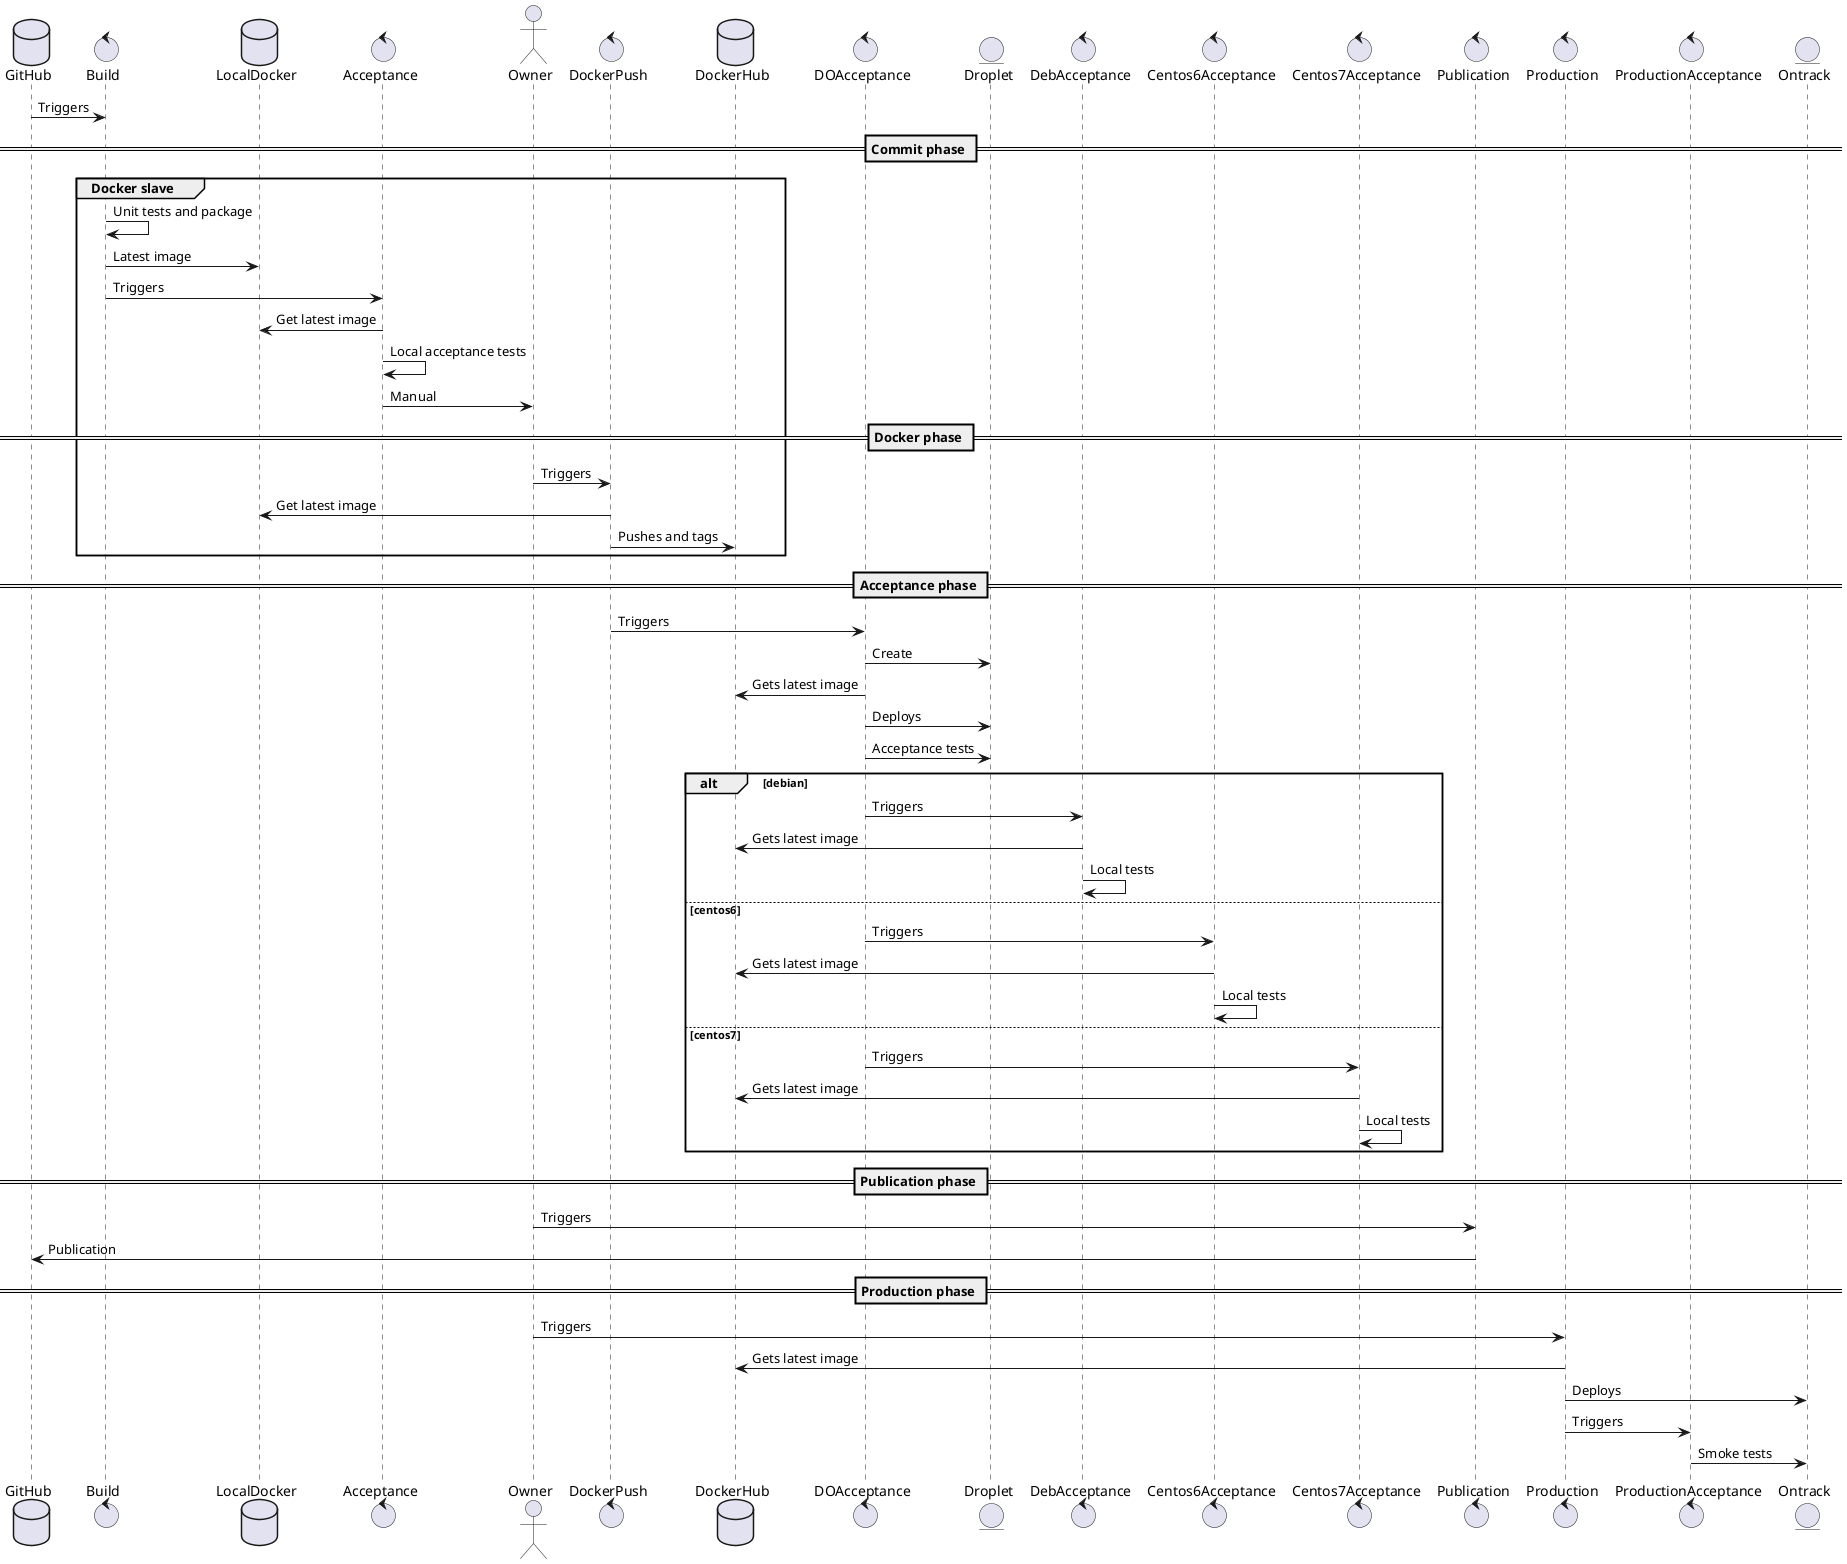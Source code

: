 Ontrack pipeline
================

@startuml
database GitHub
control Build
database LocalDocker
control Acceptance
actor Owner
control DockerPush
database DockerHub
control DOAcceptance
entity Droplet
control DebAcceptance
control Centos6Acceptance
control Centos7Acceptance
control Publication
control Production
control ProductionAcceptance
entity Ontrack

GitHub -> Build: Triggers

== Commit phase ==

group Docker slave
    Build -> Build: Unit tests and package
    Build -> LocalDocker: Latest image
    Build -> Acceptance: Triggers
    Acceptance -> LocalDocker: Get latest image
    Acceptance -> Acceptance: Local acceptance tests
    Acceptance -> Owner: Manual
    == Docker phase ==
    Owner -> DockerPush: Triggers
    DockerPush -> LocalDocker: Get latest image
    DockerPush -> DockerHub: Pushes and tags
end

== Acceptance phase ==

DockerPush -> DOAcceptance: Triggers
DOAcceptance -> Droplet: Create
DOAcceptance -> DockerHub: Gets latest image
DOAcceptance -> Droplet: Deploys
DOAcceptance -> Droplet: Acceptance tests

alt debian
    DOAcceptance -> DebAcceptance: Triggers
    DebAcceptance -> DockerHub: Gets latest image
    DebAcceptance -> DebAcceptance: Local tests
else centos6
    DOAcceptance -> Centos6Acceptance: Triggers
    Centos6Acceptance -> DockerHub: Gets latest image
    Centos6Acceptance -> Centos6Acceptance: Local tests
else centos7
    DOAcceptance -> Centos7Acceptance: Triggers
    Centos7Acceptance -> DockerHub: Gets latest image
    Centos7Acceptance -> Centos7Acceptance: Local tests
end

== Publication phase ==

Owner -> Publication: Triggers
Publication -> GitHub: Publication

== Production phase ==

Owner -> Production: Triggers
Production -> DockerHub: Gets latest image
Production -> Ontrack: Deploys
Production -> ProductionAcceptance: Triggers
ProductionAcceptance -> Ontrack: Smoke tests

@enduml